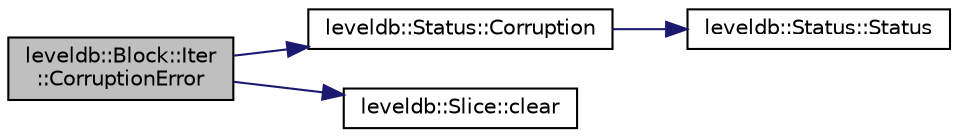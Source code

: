 digraph "leveldb::Block::Iter::CorruptionError"
{
  edge [fontname="Helvetica",fontsize="10",labelfontname="Helvetica",labelfontsize="10"];
  node [fontname="Helvetica",fontsize="10",shape=record];
  rankdir="LR";
  Node1 [label="leveldb::Block::Iter\l::CorruptionError",height=0.2,width=0.4,color="black", fillcolor="grey75", style="filled" fontcolor="black"];
  Node1 -> Node2 [color="midnightblue",fontsize="10",style="solid",fontname="Helvetica"];
  Node2 [label="leveldb::Status::Corruption",height=0.2,width=0.4,color="black", fillcolor="white", style="filled",URL="$classleveldb_1_1_status.html#a755b1ee5b0029cf9ea1128f1cdff5855"];
  Node2 -> Node3 [color="midnightblue",fontsize="10",style="solid",fontname="Helvetica"];
  Node3 [label="leveldb::Status::Status",height=0.2,width=0.4,color="black", fillcolor="white", style="filled",URL="$classleveldb_1_1_status.html#a941ec793179e81df3032a612cfe5039f"];
  Node1 -> Node4 [color="midnightblue",fontsize="10",style="solid",fontname="Helvetica"];
  Node4 [label="leveldb::Slice::clear",height=0.2,width=0.4,color="black", fillcolor="white", style="filled",URL="$classleveldb_1_1_slice.html#ab9b6e340e8a483a5cf713f6be17709e3"];
}
